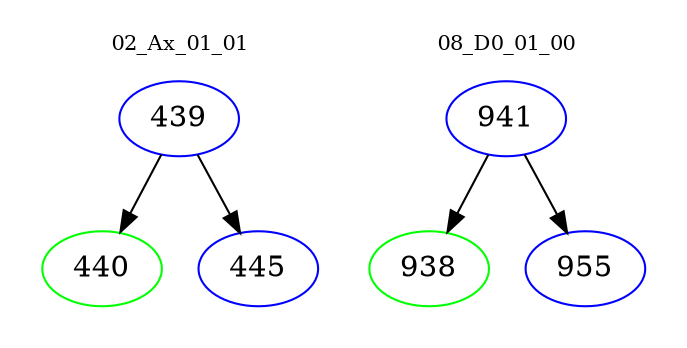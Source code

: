 digraph{
subgraph cluster_0 {
color = white
label = "02_Ax_01_01";
fontsize=10;
T0_439 [label="439", color="blue"]
T0_439 -> T0_440 [color="black"]
T0_440 [label="440", color="green"]
T0_439 -> T0_445 [color="black"]
T0_445 [label="445", color="blue"]
}
subgraph cluster_1 {
color = white
label = "08_D0_01_00";
fontsize=10;
T1_941 [label="941", color="blue"]
T1_941 -> T1_938 [color="black"]
T1_938 [label="938", color="green"]
T1_941 -> T1_955 [color="black"]
T1_955 [label="955", color="blue"]
}
}

